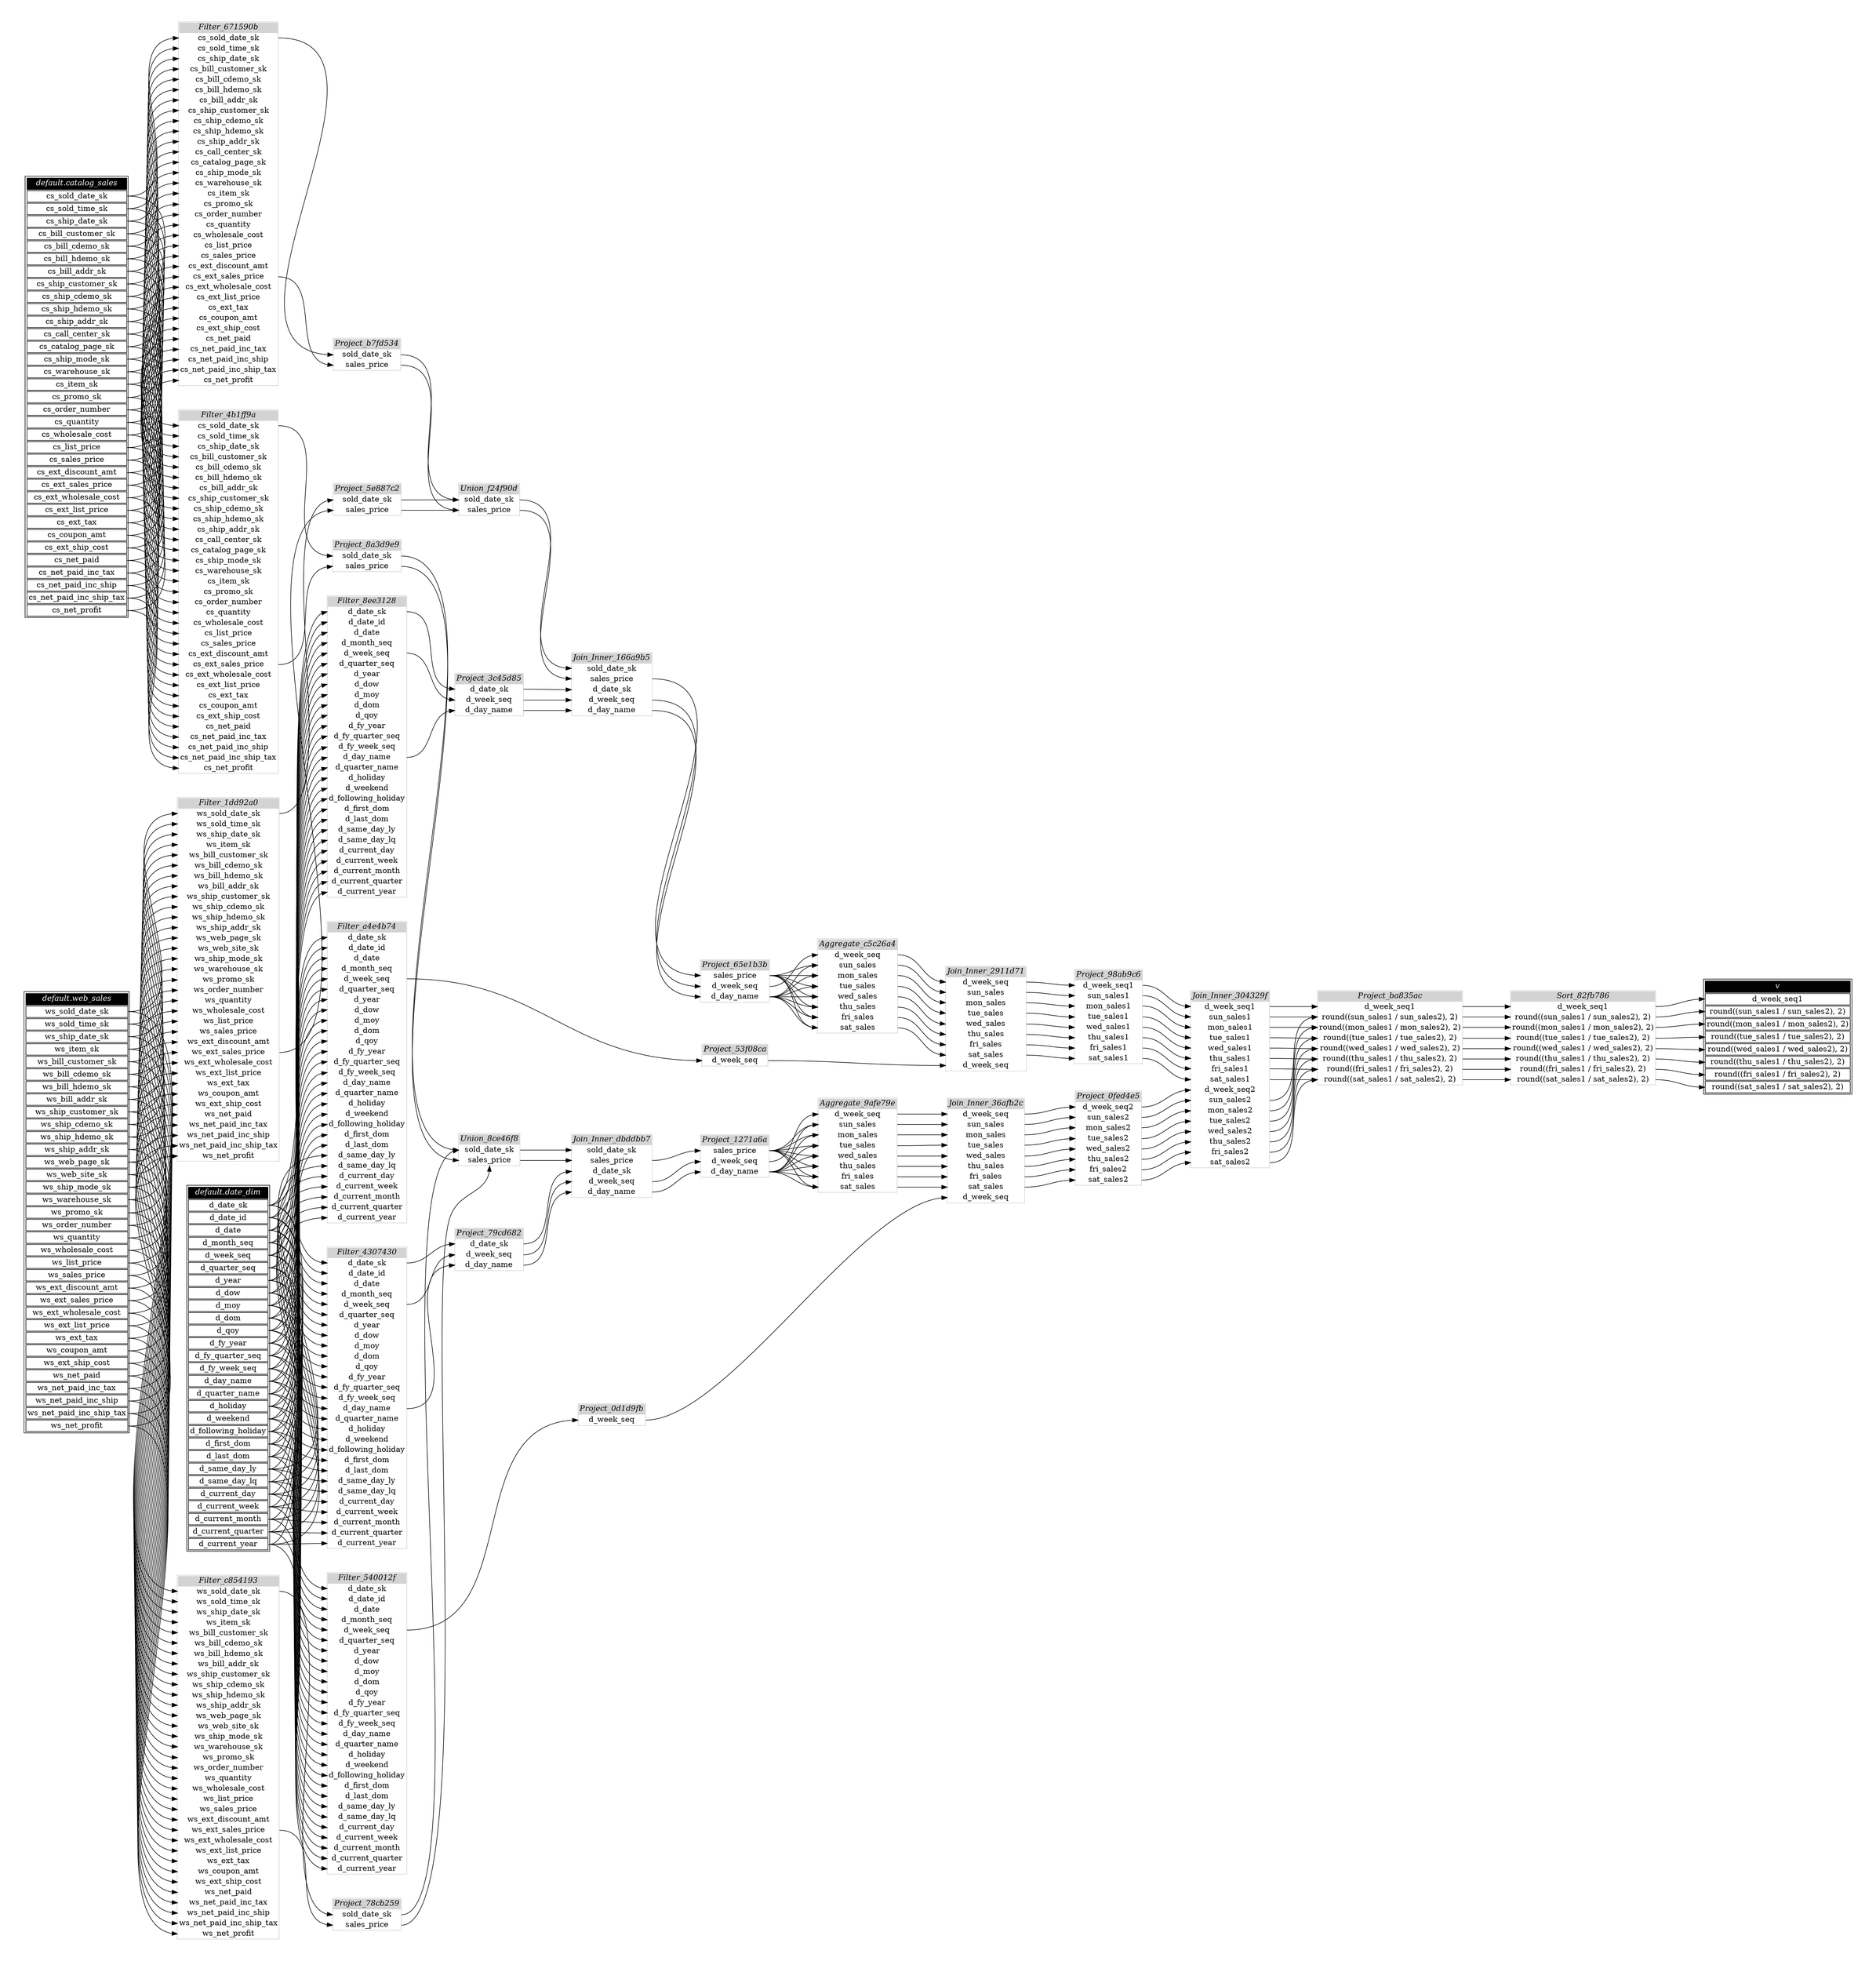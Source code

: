 // Automatically generated by TPCDSFlowTestSuite


digraph {
  graph [pad="0.5" nodesep="0.5" ranksep="1" fontname="Helvetica" rankdir=LR];
  node [shape=plaintext]

  
"Aggregate_9afe79e" [label=<
<table color="lightgray" border="1" cellborder="0" cellspacing="0">
  <tr><td bgcolor="lightgray" port="nodeName"><i>Aggregate_9afe79e</i></td></tr>
  <tr><td port="0">d_week_seq</td></tr>
<tr><td port="1">sun_sales</td></tr>
<tr><td port="2">mon_sales</td></tr>
<tr><td port="3">tue_sales</td></tr>
<tr><td port="4">wed_sales</td></tr>
<tr><td port="5">thu_sales</td></tr>
<tr><td port="6">fri_sales</td></tr>
<tr><td port="7">sat_sales</td></tr>
</table>>];
     

"Aggregate_c5c26a4" [label=<
<table color="lightgray" border="1" cellborder="0" cellspacing="0">
  <tr><td bgcolor="lightgray" port="nodeName"><i>Aggregate_c5c26a4</i></td></tr>
  <tr><td port="0">d_week_seq</td></tr>
<tr><td port="1">sun_sales</td></tr>
<tr><td port="2">mon_sales</td></tr>
<tr><td port="3">tue_sales</td></tr>
<tr><td port="4">wed_sales</td></tr>
<tr><td port="5">thu_sales</td></tr>
<tr><td port="6">fri_sales</td></tr>
<tr><td port="7">sat_sales</td></tr>
</table>>];
     

"Filter_1dd92a0" [label=<
<table color="lightgray" border="1" cellborder="0" cellspacing="0">
  <tr><td bgcolor="lightgray" port="nodeName"><i>Filter_1dd92a0</i></td></tr>
  <tr><td port="0">ws_sold_date_sk</td></tr>
<tr><td port="1">ws_sold_time_sk</td></tr>
<tr><td port="2">ws_ship_date_sk</td></tr>
<tr><td port="3">ws_item_sk</td></tr>
<tr><td port="4">ws_bill_customer_sk</td></tr>
<tr><td port="5">ws_bill_cdemo_sk</td></tr>
<tr><td port="6">ws_bill_hdemo_sk</td></tr>
<tr><td port="7">ws_bill_addr_sk</td></tr>
<tr><td port="8">ws_ship_customer_sk</td></tr>
<tr><td port="9">ws_ship_cdemo_sk</td></tr>
<tr><td port="10">ws_ship_hdemo_sk</td></tr>
<tr><td port="11">ws_ship_addr_sk</td></tr>
<tr><td port="12">ws_web_page_sk</td></tr>
<tr><td port="13">ws_web_site_sk</td></tr>
<tr><td port="14">ws_ship_mode_sk</td></tr>
<tr><td port="15">ws_warehouse_sk</td></tr>
<tr><td port="16">ws_promo_sk</td></tr>
<tr><td port="17">ws_order_number</td></tr>
<tr><td port="18">ws_quantity</td></tr>
<tr><td port="19">ws_wholesale_cost</td></tr>
<tr><td port="20">ws_list_price</td></tr>
<tr><td port="21">ws_sales_price</td></tr>
<tr><td port="22">ws_ext_discount_amt</td></tr>
<tr><td port="23">ws_ext_sales_price</td></tr>
<tr><td port="24">ws_ext_wholesale_cost</td></tr>
<tr><td port="25">ws_ext_list_price</td></tr>
<tr><td port="26">ws_ext_tax</td></tr>
<tr><td port="27">ws_coupon_amt</td></tr>
<tr><td port="28">ws_ext_ship_cost</td></tr>
<tr><td port="29">ws_net_paid</td></tr>
<tr><td port="30">ws_net_paid_inc_tax</td></tr>
<tr><td port="31">ws_net_paid_inc_ship</td></tr>
<tr><td port="32">ws_net_paid_inc_ship_tax</td></tr>
<tr><td port="33">ws_net_profit</td></tr>
</table>>];
     

"Filter_4307430" [label=<
<table color="lightgray" border="1" cellborder="0" cellspacing="0">
  <tr><td bgcolor="lightgray" port="nodeName"><i>Filter_4307430</i></td></tr>
  <tr><td port="0">d_date_sk</td></tr>
<tr><td port="1">d_date_id</td></tr>
<tr><td port="2">d_date</td></tr>
<tr><td port="3">d_month_seq</td></tr>
<tr><td port="4">d_week_seq</td></tr>
<tr><td port="5">d_quarter_seq</td></tr>
<tr><td port="6">d_year</td></tr>
<tr><td port="7">d_dow</td></tr>
<tr><td port="8">d_moy</td></tr>
<tr><td port="9">d_dom</td></tr>
<tr><td port="10">d_qoy</td></tr>
<tr><td port="11">d_fy_year</td></tr>
<tr><td port="12">d_fy_quarter_seq</td></tr>
<tr><td port="13">d_fy_week_seq</td></tr>
<tr><td port="14">d_day_name</td></tr>
<tr><td port="15">d_quarter_name</td></tr>
<tr><td port="16">d_holiday</td></tr>
<tr><td port="17">d_weekend</td></tr>
<tr><td port="18">d_following_holiday</td></tr>
<tr><td port="19">d_first_dom</td></tr>
<tr><td port="20">d_last_dom</td></tr>
<tr><td port="21">d_same_day_ly</td></tr>
<tr><td port="22">d_same_day_lq</td></tr>
<tr><td port="23">d_current_day</td></tr>
<tr><td port="24">d_current_week</td></tr>
<tr><td port="25">d_current_month</td></tr>
<tr><td port="26">d_current_quarter</td></tr>
<tr><td port="27">d_current_year</td></tr>
</table>>];
     

"Filter_4b1ff9a" [label=<
<table color="lightgray" border="1" cellborder="0" cellspacing="0">
  <tr><td bgcolor="lightgray" port="nodeName"><i>Filter_4b1ff9a</i></td></tr>
  <tr><td port="0">cs_sold_date_sk</td></tr>
<tr><td port="1">cs_sold_time_sk</td></tr>
<tr><td port="2">cs_ship_date_sk</td></tr>
<tr><td port="3">cs_bill_customer_sk</td></tr>
<tr><td port="4">cs_bill_cdemo_sk</td></tr>
<tr><td port="5">cs_bill_hdemo_sk</td></tr>
<tr><td port="6">cs_bill_addr_sk</td></tr>
<tr><td port="7">cs_ship_customer_sk</td></tr>
<tr><td port="8">cs_ship_cdemo_sk</td></tr>
<tr><td port="9">cs_ship_hdemo_sk</td></tr>
<tr><td port="10">cs_ship_addr_sk</td></tr>
<tr><td port="11">cs_call_center_sk</td></tr>
<tr><td port="12">cs_catalog_page_sk</td></tr>
<tr><td port="13">cs_ship_mode_sk</td></tr>
<tr><td port="14">cs_warehouse_sk</td></tr>
<tr><td port="15">cs_item_sk</td></tr>
<tr><td port="16">cs_promo_sk</td></tr>
<tr><td port="17">cs_order_number</td></tr>
<tr><td port="18">cs_quantity</td></tr>
<tr><td port="19">cs_wholesale_cost</td></tr>
<tr><td port="20">cs_list_price</td></tr>
<tr><td port="21">cs_sales_price</td></tr>
<tr><td port="22">cs_ext_discount_amt</td></tr>
<tr><td port="23">cs_ext_sales_price</td></tr>
<tr><td port="24">cs_ext_wholesale_cost</td></tr>
<tr><td port="25">cs_ext_list_price</td></tr>
<tr><td port="26">cs_ext_tax</td></tr>
<tr><td port="27">cs_coupon_amt</td></tr>
<tr><td port="28">cs_ext_ship_cost</td></tr>
<tr><td port="29">cs_net_paid</td></tr>
<tr><td port="30">cs_net_paid_inc_tax</td></tr>
<tr><td port="31">cs_net_paid_inc_ship</td></tr>
<tr><td port="32">cs_net_paid_inc_ship_tax</td></tr>
<tr><td port="33">cs_net_profit</td></tr>
</table>>];
     

"Filter_540012f" [label=<
<table color="lightgray" border="1" cellborder="0" cellspacing="0">
  <tr><td bgcolor="lightgray" port="nodeName"><i>Filter_540012f</i></td></tr>
  <tr><td port="0">d_date_sk</td></tr>
<tr><td port="1">d_date_id</td></tr>
<tr><td port="2">d_date</td></tr>
<tr><td port="3">d_month_seq</td></tr>
<tr><td port="4">d_week_seq</td></tr>
<tr><td port="5">d_quarter_seq</td></tr>
<tr><td port="6">d_year</td></tr>
<tr><td port="7">d_dow</td></tr>
<tr><td port="8">d_moy</td></tr>
<tr><td port="9">d_dom</td></tr>
<tr><td port="10">d_qoy</td></tr>
<tr><td port="11">d_fy_year</td></tr>
<tr><td port="12">d_fy_quarter_seq</td></tr>
<tr><td port="13">d_fy_week_seq</td></tr>
<tr><td port="14">d_day_name</td></tr>
<tr><td port="15">d_quarter_name</td></tr>
<tr><td port="16">d_holiday</td></tr>
<tr><td port="17">d_weekend</td></tr>
<tr><td port="18">d_following_holiday</td></tr>
<tr><td port="19">d_first_dom</td></tr>
<tr><td port="20">d_last_dom</td></tr>
<tr><td port="21">d_same_day_ly</td></tr>
<tr><td port="22">d_same_day_lq</td></tr>
<tr><td port="23">d_current_day</td></tr>
<tr><td port="24">d_current_week</td></tr>
<tr><td port="25">d_current_month</td></tr>
<tr><td port="26">d_current_quarter</td></tr>
<tr><td port="27">d_current_year</td></tr>
</table>>];
     

"Filter_671590b" [label=<
<table color="lightgray" border="1" cellborder="0" cellspacing="0">
  <tr><td bgcolor="lightgray" port="nodeName"><i>Filter_671590b</i></td></tr>
  <tr><td port="0">cs_sold_date_sk</td></tr>
<tr><td port="1">cs_sold_time_sk</td></tr>
<tr><td port="2">cs_ship_date_sk</td></tr>
<tr><td port="3">cs_bill_customer_sk</td></tr>
<tr><td port="4">cs_bill_cdemo_sk</td></tr>
<tr><td port="5">cs_bill_hdemo_sk</td></tr>
<tr><td port="6">cs_bill_addr_sk</td></tr>
<tr><td port="7">cs_ship_customer_sk</td></tr>
<tr><td port="8">cs_ship_cdemo_sk</td></tr>
<tr><td port="9">cs_ship_hdemo_sk</td></tr>
<tr><td port="10">cs_ship_addr_sk</td></tr>
<tr><td port="11">cs_call_center_sk</td></tr>
<tr><td port="12">cs_catalog_page_sk</td></tr>
<tr><td port="13">cs_ship_mode_sk</td></tr>
<tr><td port="14">cs_warehouse_sk</td></tr>
<tr><td port="15">cs_item_sk</td></tr>
<tr><td port="16">cs_promo_sk</td></tr>
<tr><td port="17">cs_order_number</td></tr>
<tr><td port="18">cs_quantity</td></tr>
<tr><td port="19">cs_wholesale_cost</td></tr>
<tr><td port="20">cs_list_price</td></tr>
<tr><td port="21">cs_sales_price</td></tr>
<tr><td port="22">cs_ext_discount_amt</td></tr>
<tr><td port="23">cs_ext_sales_price</td></tr>
<tr><td port="24">cs_ext_wholesale_cost</td></tr>
<tr><td port="25">cs_ext_list_price</td></tr>
<tr><td port="26">cs_ext_tax</td></tr>
<tr><td port="27">cs_coupon_amt</td></tr>
<tr><td port="28">cs_ext_ship_cost</td></tr>
<tr><td port="29">cs_net_paid</td></tr>
<tr><td port="30">cs_net_paid_inc_tax</td></tr>
<tr><td port="31">cs_net_paid_inc_ship</td></tr>
<tr><td port="32">cs_net_paid_inc_ship_tax</td></tr>
<tr><td port="33">cs_net_profit</td></tr>
</table>>];
     

"Filter_8ee3128" [label=<
<table color="lightgray" border="1" cellborder="0" cellspacing="0">
  <tr><td bgcolor="lightgray" port="nodeName"><i>Filter_8ee3128</i></td></tr>
  <tr><td port="0">d_date_sk</td></tr>
<tr><td port="1">d_date_id</td></tr>
<tr><td port="2">d_date</td></tr>
<tr><td port="3">d_month_seq</td></tr>
<tr><td port="4">d_week_seq</td></tr>
<tr><td port="5">d_quarter_seq</td></tr>
<tr><td port="6">d_year</td></tr>
<tr><td port="7">d_dow</td></tr>
<tr><td port="8">d_moy</td></tr>
<tr><td port="9">d_dom</td></tr>
<tr><td port="10">d_qoy</td></tr>
<tr><td port="11">d_fy_year</td></tr>
<tr><td port="12">d_fy_quarter_seq</td></tr>
<tr><td port="13">d_fy_week_seq</td></tr>
<tr><td port="14">d_day_name</td></tr>
<tr><td port="15">d_quarter_name</td></tr>
<tr><td port="16">d_holiday</td></tr>
<tr><td port="17">d_weekend</td></tr>
<tr><td port="18">d_following_holiday</td></tr>
<tr><td port="19">d_first_dom</td></tr>
<tr><td port="20">d_last_dom</td></tr>
<tr><td port="21">d_same_day_ly</td></tr>
<tr><td port="22">d_same_day_lq</td></tr>
<tr><td port="23">d_current_day</td></tr>
<tr><td port="24">d_current_week</td></tr>
<tr><td port="25">d_current_month</td></tr>
<tr><td port="26">d_current_quarter</td></tr>
<tr><td port="27">d_current_year</td></tr>
</table>>];
     

"Filter_a4e4b74" [label=<
<table color="lightgray" border="1" cellborder="0" cellspacing="0">
  <tr><td bgcolor="lightgray" port="nodeName"><i>Filter_a4e4b74</i></td></tr>
  <tr><td port="0">d_date_sk</td></tr>
<tr><td port="1">d_date_id</td></tr>
<tr><td port="2">d_date</td></tr>
<tr><td port="3">d_month_seq</td></tr>
<tr><td port="4">d_week_seq</td></tr>
<tr><td port="5">d_quarter_seq</td></tr>
<tr><td port="6">d_year</td></tr>
<tr><td port="7">d_dow</td></tr>
<tr><td port="8">d_moy</td></tr>
<tr><td port="9">d_dom</td></tr>
<tr><td port="10">d_qoy</td></tr>
<tr><td port="11">d_fy_year</td></tr>
<tr><td port="12">d_fy_quarter_seq</td></tr>
<tr><td port="13">d_fy_week_seq</td></tr>
<tr><td port="14">d_day_name</td></tr>
<tr><td port="15">d_quarter_name</td></tr>
<tr><td port="16">d_holiday</td></tr>
<tr><td port="17">d_weekend</td></tr>
<tr><td port="18">d_following_holiday</td></tr>
<tr><td port="19">d_first_dom</td></tr>
<tr><td port="20">d_last_dom</td></tr>
<tr><td port="21">d_same_day_ly</td></tr>
<tr><td port="22">d_same_day_lq</td></tr>
<tr><td port="23">d_current_day</td></tr>
<tr><td port="24">d_current_week</td></tr>
<tr><td port="25">d_current_month</td></tr>
<tr><td port="26">d_current_quarter</td></tr>
<tr><td port="27">d_current_year</td></tr>
</table>>];
     

"Filter_c854193" [label=<
<table color="lightgray" border="1" cellborder="0" cellspacing="0">
  <tr><td bgcolor="lightgray" port="nodeName"><i>Filter_c854193</i></td></tr>
  <tr><td port="0">ws_sold_date_sk</td></tr>
<tr><td port="1">ws_sold_time_sk</td></tr>
<tr><td port="2">ws_ship_date_sk</td></tr>
<tr><td port="3">ws_item_sk</td></tr>
<tr><td port="4">ws_bill_customer_sk</td></tr>
<tr><td port="5">ws_bill_cdemo_sk</td></tr>
<tr><td port="6">ws_bill_hdemo_sk</td></tr>
<tr><td port="7">ws_bill_addr_sk</td></tr>
<tr><td port="8">ws_ship_customer_sk</td></tr>
<tr><td port="9">ws_ship_cdemo_sk</td></tr>
<tr><td port="10">ws_ship_hdemo_sk</td></tr>
<tr><td port="11">ws_ship_addr_sk</td></tr>
<tr><td port="12">ws_web_page_sk</td></tr>
<tr><td port="13">ws_web_site_sk</td></tr>
<tr><td port="14">ws_ship_mode_sk</td></tr>
<tr><td port="15">ws_warehouse_sk</td></tr>
<tr><td port="16">ws_promo_sk</td></tr>
<tr><td port="17">ws_order_number</td></tr>
<tr><td port="18">ws_quantity</td></tr>
<tr><td port="19">ws_wholesale_cost</td></tr>
<tr><td port="20">ws_list_price</td></tr>
<tr><td port="21">ws_sales_price</td></tr>
<tr><td port="22">ws_ext_discount_amt</td></tr>
<tr><td port="23">ws_ext_sales_price</td></tr>
<tr><td port="24">ws_ext_wholesale_cost</td></tr>
<tr><td port="25">ws_ext_list_price</td></tr>
<tr><td port="26">ws_ext_tax</td></tr>
<tr><td port="27">ws_coupon_amt</td></tr>
<tr><td port="28">ws_ext_ship_cost</td></tr>
<tr><td port="29">ws_net_paid</td></tr>
<tr><td port="30">ws_net_paid_inc_tax</td></tr>
<tr><td port="31">ws_net_paid_inc_ship</td></tr>
<tr><td port="32">ws_net_paid_inc_ship_tax</td></tr>
<tr><td port="33">ws_net_profit</td></tr>
</table>>];
     

"Join_Inner_166a9b5" [label=<
<table color="lightgray" border="1" cellborder="0" cellspacing="0">
  <tr><td bgcolor="lightgray" port="nodeName"><i>Join_Inner_166a9b5</i></td></tr>
  <tr><td port="0">sold_date_sk</td></tr>
<tr><td port="1">sales_price</td></tr>
<tr><td port="2">d_date_sk</td></tr>
<tr><td port="3">d_week_seq</td></tr>
<tr><td port="4">d_day_name</td></tr>
</table>>];
     

"Join_Inner_2911d71" [label=<
<table color="lightgray" border="1" cellborder="0" cellspacing="0">
  <tr><td bgcolor="lightgray" port="nodeName"><i>Join_Inner_2911d71</i></td></tr>
  <tr><td port="0">d_week_seq</td></tr>
<tr><td port="1">sun_sales</td></tr>
<tr><td port="2">mon_sales</td></tr>
<tr><td port="3">tue_sales</td></tr>
<tr><td port="4">wed_sales</td></tr>
<tr><td port="5">thu_sales</td></tr>
<tr><td port="6">fri_sales</td></tr>
<tr><td port="7">sat_sales</td></tr>
<tr><td port="8">d_week_seq</td></tr>
</table>>];
     

"Join_Inner_304329f" [label=<
<table color="lightgray" border="1" cellborder="0" cellspacing="0">
  <tr><td bgcolor="lightgray" port="nodeName"><i>Join_Inner_304329f</i></td></tr>
  <tr><td port="0">d_week_seq1</td></tr>
<tr><td port="1">sun_sales1</td></tr>
<tr><td port="2">mon_sales1</td></tr>
<tr><td port="3">tue_sales1</td></tr>
<tr><td port="4">wed_sales1</td></tr>
<tr><td port="5">thu_sales1</td></tr>
<tr><td port="6">fri_sales1</td></tr>
<tr><td port="7">sat_sales1</td></tr>
<tr><td port="8">d_week_seq2</td></tr>
<tr><td port="9">sun_sales2</td></tr>
<tr><td port="10">mon_sales2</td></tr>
<tr><td port="11">tue_sales2</td></tr>
<tr><td port="12">wed_sales2</td></tr>
<tr><td port="13">thu_sales2</td></tr>
<tr><td port="14">fri_sales2</td></tr>
<tr><td port="15">sat_sales2</td></tr>
</table>>];
     

"Join_Inner_36afb2c" [label=<
<table color="lightgray" border="1" cellborder="0" cellspacing="0">
  <tr><td bgcolor="lightgray" port="nodeName"><i>Join_Inner_36afb2c</i></td></tr>
  <tr><td port="0">d_week_seq</td></tr>
<tr><td port="1">sun_sales</td></tr>
<tr><td port="2">mon_sales</td></tr>
<tr><td port="3">tue_sales</td></tr>
<tr><td port="4">wed_sales</td></tr>
<tr><td port="5">thu_sales</td></tr>
<tr><td port="6">fri_sales</td></tr>
<tr><td port="7">sat_sales</td></tr>
<tr><td port="8">d_week_seq</td></tr>
</table>>];
     

"Join_Inner_dbddbb7" [label=<
<table color="lightgray" border="1" cellborder="0" cellspacing="0">
  <tr><td bgcolor="lightgray" port="nodeName"><i>Join_Inner_dbddbb7</i></td></tr>
  <tr><td port="0">sold_date_sk</td></tr>
<tr><td port="1">sales_price</td></tr>
<tr><td port="2">d_date_sk</td></tr>
<tr><td port="3">d_week_seq</td></tr>
<tr><td port="4">d_day_name</td></tr>
</table>>];
     

"Project_0d1d9fb" [label=<
<table color="lightgray" border="1" cellborder="0" cellspacing="0">
  <tr><td bgcolor="lightgray" port="nodeName"><i>Project_0d1d9fb</i></td></tr>
  <tr><td port="0">d_week_seq</td></tr>
</table>>];
     

"Project_0fed4e5" [label=<
<table color="lightgray" border="1" cellborder="0" cellspacing="0">
  <tr><td bgcolor="lightgray" port="nodeName"><i>Project_0fed4e5</i></td></tr>
  <tr><td port="0">d_week_seq2</td></tr>
<tr><td port="1">sun_sales2</td></tr>
<tr><td port="2">mon_sales2</td></tr>
<tr><td port="3">tue_sales2</td></tr>
<tr><td port="4">wed_sales2</td></tr>
<tr><td port="5">thu_sales2</td></tr>
<tr><td port="6">fri_sales2</td></tr>
<tr><td port="7">sat_sales2</td></tr>
</table>>];
     

"Project_1271a6a" [label=<
<table color="lightgray" border="1" cellborder="0" cellspacing="0">
  <tr><td bgcolor="lightgray" port="nodeName"><i>Project_1271a6a</i></td></tr>
  <tr><td port="0">sales_price</td></tr>
<tr><td port="1">d_week_seq</td></tr>
<tr><td port="2">d_day_name</td></tr>
</table>>];
     

"Project_3c45d85" [label=<
<table color="lightgray" border="1" cellborder="0" cellspacing="0">
  <tr><td bgcolor="lightgray" port="nodeName"><i>Project_3c45d85</i></td></tr>
  <tr><td port="0">d_date_sk</td></tr>
<tr><td port="1">d_week_seq</td></tr>
<tr><td port="2">d_day_name</td></tr>
</table>>];
     

"Project_53f08ca" [label=<
<table color="lightgray" border="1" cellborder="0" cellspacing="0">
  <tr><td bgcolor="lightgray" port="nodeName"><i>Project_53f08ca</i></td></tr>
  <tr><td port="0">d_week_seq</td></tr>
</table>>];
     

"Project_5e887c2" [label=<
<table color="lightgray" border="1" cellborder="0" cellspacing="0">
  <tr><td bgcolor="lightgray" port="nodeName"><i>Project_5e887c2</i></td></tr>
  <tr><td port="0">sold_date_sk</td></tr>
<tr><td port="1">sales_price</td></tr>
</table>>];
     

"Project_65e1b3b" [label=<
<table color="lightgray" border="1" cellborder="0" cellspacing="0">
  <tr><td bgcolor="lightgray" port="nodeName"><i>Project_65e1b3b</i></td></tr>
  <tr><td port="0">sales_price</td></tr>
<tr><td port="1">d_week_seq</td></tr>
<tr><td port="2">d_day_name</td></tr>
</table>>];
     

"Project_78cb259" [label=<
<table color="lightgray" border="1" cellborder="0" cellspacing="0">
  <tr><td bgcolor="lightgray" port="nodeName"><i>Project_78cb259</i></td></tr>
  <tr><td port="0">sold_date_sk</td></tr>
<tr><td port="1">sales_price</td></tr>
</table>>];
     

"Project_79cd682" [label=<
<table color="lightgray" border="1" cellborder="0" cellspacing="0">
  <tr><td bgcolor="lightgray" port="nodeName"><i>Project_79cd682</i></td></tr>
  <tr><td port="0">d_date_sk</td></tr>
<tr><td port="1">d_week_seq</td></tr>
<tr><td port="2">d_day_name</td></tr>
</table>>];
     

"Project_8a3d9e9" [label=<
<table color="lightgray" border="1" cellborder="0" cellspacing="0">
  <tr><td bgcolor="lightgray" port="nodeName"><i>Project_8a3d9e9</i></td></tr>
  <tr><td port="0">sold_date_sk</td></tr>
<tr><td port="1">sales_price</td></tr>
</table>>];
     

"Project_98ab9c6" [label=<
<table color="lightgray" border="1" cellborder="0" cellspacing="0">
  <tr><td bgcolor="lightgray" port="nodeName"><i>Project_98ab9c6</i></td></tr>
  <tr><td port="0">d_week_seq1</td></tr>
<tr><td port="1">sun_sales1</td></tr>
<tr><td port="2">mon_sales1</td></tr>
<tr><td port="3">tue_sales1</td></tr>
<tr><td port="4">wed_sales1</td></tr>
<tr><td port="5">thu_sales1</td></tr>
<tr><td port="6">fri_sales1</td></tr>
<tr><td port="7">sat_sales1</td></tr>
</table>>];
     

"Project_b7fd534" [label=<
<table color="lightgray" border="1" cellborder="0" cellspacing="0">
  <tr><td bgcolor="lightgray" port="nodeName"><i>Project_b7fd534</i></td></tr>
  <tr><td port="0">sold_date_sk</td></tr>
<tr><td port="1">sales_price</td></tr>
</table>>];
     

"Project_ba835ac" [label=<
<table color="lightgray" border="1" cellborder="0" cellspacing="0">
  <tr><td bgcolor="lightgray" port="nodeName"><i>Project_ba835ac</i></td></tr>
  <tr><td port="0">d_week_seq1</td></tr>
<tr><td port="1">round((sun_sales1 / sun_sales2), 2)</td></tr>
<tr><td port="2">round((mon_sales1 / mon_sales2), 2)</td></tr>
<tr><td port="3">round((tue_sales1 / tue_sales2), 2)</td></tr>
<tr><td port="4">round((wed_sales1 / wed_sales2), 2)</td></tr>
<tr><td port="5">round((thu_sales1 / thu_sales2), 2)</td></tr>
<tr><td port="6">round((fri_sales1 / fri_sales2), 2)</td></tr>
<tr><td port="7">round((sat_sales1 / sat_sales2), 2)</td></tr>
</table>>];
     

"Sort_82fb786" [label=<
<table color="lightgray" border="1" cellborder="0" cellspacing="0">
  <tr><td bgcolor="lightgray" port="nodeName"><i>Sort_82fb786</i></td></tr>
  <tr><td port="0">d_week_seq1</td></tr>
<tr><td port="1">round((sun_sales1 / sun_sales2), 2)</td></tr>
<tr><td port="2">round((mon_sales1 / mon_sales2), 2)</td></tr>
<tr><td port="3">round((tue_sales1 / tue_sales2), 2)</td></tr>
<tr><td port="4">round((wed_sales1 / wed_sales2), 2)</td></tr>
<tr><td port="5">round((thu_sales1 / thu_sales2), 2)</td></tr>
<tr><td port="6">round((fri_sales1 / fri_sales2), 2)</td></tr>
<tr><td port="7">round((sat_sales1 / sat_sales2), 2)</td></tr>
</table>>];
     

"Union_8ce46f8" [label=<
<table color="lightgray" border="1" cellborder="0" cellspacing="0">
  <tr><td bgcolor="lightgray" port="nodeName"><i>Union_8ce46f8</i></td></tr>
  <tr><td port="0">sold_date_sk</td></tr>
<tr><td port="1">sales_price</td></tr>
</table>>];
     

"Union_f24f90d" [label=<
<table color="lightgray" border="1" cellborder="0" cellspacing="0">
  <tr><td bgcolor="lightgray" port="nodeName"><i>Union_f24f90d</i></td></tr>
  <tr><td port="0">sold_date_sk</td></tr>
<tr><td port="1">sales_price</td></tr>
</table>>];
     

"default.catalog_sales" [color="black" label=<
<table>
  <tr><td bgcolor="black" port="nodeName"><i><font color="white">default.catalog_sales</font></i></td></tr>
  <tr><td port="0">cs_sold_date_sk</td></tr>
<tr><td port="1">cs_sold_time_sk</td></tr>
<tr><td port="2">cs_ship_date_sk</td></tr>
<tr><td port="3">cs_bill_customer_sk</td></tr>
<tr><td port="4">cs_bill_cdemo_sk</td></tr>
<tr><td port="5">cs_bill_hdemo_sk</td></tr>
<tr><td port="6">cs_bill_addr_sk</td></tr>
<tr><td port="7">cs_ship_customer_sk</td></tr>
<tr><td port="8">cs_ship_cdemo_sk</td></tr>
<tr><td port="9">cs_ship_hdemo_sk</td></tr>
<tr><td port="10">cs_ship_addr_sk</td></tr>
<tr><td port="11">cs_call_center_sk</td></tr>
<tr><td port="12">cs_catalog_page_sk</td></tr>
<tr><td port="13">cs_ship_mode_sk</td></tr>
<tr><td port="14">cs_warehouse_sk</td></tr>
<tr><td port="15">cs_item_sk</td></tr>
<tr><td port="16">cs_promo_sk</td></tr>
<tr><td port="17">cs_order_number</td></tr>
<tr><td port="18">cs_quantity</td></tr>
<tr><td port="19">cs_wholesale_cost</td></tr>
<tr><td port="20">cs_list_price</td></tr>
<tr><td port="21">cs_sales_price</td></tr>
<tr><td port="22">cs_ext_discount_amt</td></tr>
<tr><td port="23">cs_ext_sales_price</td></tr>
<tr><td port="24">cs_ext_wholesale_cost</td></tr>
<tr><td port="25">cs_ext_list_price</td></tr>
<tr><td port="26">cs_ext_tax</td></tr>
<tr><td port="27">cs_coupon_amt</td></tr>
<tr><td port="28">cs_ext_ship_cost</td></tr>
<tr><td port="29">cs_net_paid</td></tr>
<tr><td port="30">cs_net_paid_inc_tax</td></tr>
<tr><td port="31">cs_net_paid_inc_ship</td></tr>
<tr><td port="32">cs_net_paid_inc_ship_tax</td></tr>
<tr><td port="33">cs_net_profit</td></tr>
</table>>];
     

"default.date_dim" [color="black" label=<
<table>
  <tr><td bgcolor="black" port="nodeName"><i><font color="white">default.date_dim</font></i></td></tr>
  <tr><td port="0">d_date_sk</td></tr>
<tr><td port="1">d_date_id</td></tr>
<tr><td port="2">d_date</td></tr>
<tr><td port="3">d_month_seq</td></tr>
<tr><td port="4">d_week_seq</td></tr>
<tr><td port="5">d_quarter_seq</td></tr>
<tr><td port="6">d_year</td></tr>
<tr><td port="7">d_dow</td></tr>
<tr><td port="8">d_moy</td></tr>
<tr><td port="9">d_dom</td></tr>
<tr><td port="10">d_qoy</td></tr>
<tr><td port="11">d_fy_year</td></tr>
<tr><td port="12">d_fy_quarter_seq</td></tr>
<tr><td port="13">d_fy_week_seq</td></tr>
<tr><td port="14">d_day_name</td></tr>
<tr><td port="15">d_quarter_name</td></tr>
<tr><td port="16">d_holiday</td></tr>
<tr><td port="17">d_weekend</td></tr>
<tr><td port="18">d_following_holiday</td></tr>
<tr><td port="19">d_first_dom</td></tr>
<tr><td port="20">d_last_dom</td></tr>
<tr><td port="21">d_same_day_ly</td></tr>
<tr><td port="22">d_same_day_lq</td></tr>
<tr><td port="23">d_current_day</td></tr>
<tr><td port="24">d_current_week</td></tr>
<tr><td port="25">d_current_month</td></tr>
<tr><td port="26">d_current_quarter</td></tr>
<tr><td port="27">d_current_year</td></tr>
</table>>];
     

"default.web_sales" [color="black" label=<
<table>
  <tr><td bgcolor="black" port="nodeName"><i><font color="white">default.web_sales</font></i></td></tr>
  <tr><td port="0">ws_sold_date_sk</td></tr>
<tr><td port="1">ws_sold_time_sk</td></tr>
<tr><td port="2">ws_ship_date_sk</td></tr>
<tr><td port="3">ws_item_sk</td></tr>
<tr><td port="4">ws_bill_customer_sk</td></tr>
<tr><td port="5">ws_bill_cdemo_sk</td></tr>
<tr><td port="6">ws_bill_hdemo_sk</td></tr>
<tr><td port="7">ws_bill_addr_sk</td></tr>
<tr><td port="8">ws_ship_customer_sk</td></tr>
<tr><td port="9">ws_ship_cdemo_sk</td></tr>
<tr><td port="10">ws_ship_hdemo_sk</td></tr>
<tr><td port="11">ws_ship_addr_sk</td></tr>
<tr><td port="12">ws_web_page_sk</td></tr>
<tr><td port="13">ws_web_site_sk</td></tr>
<tr><td port="14">ws_ship_mode_sk</td></tr>
<tr><td port="15">ws_warehouse_sk</td></tr>
<tr><td port="16">ws_promo_sk</td></tr>
<tr><td port="17">ws_order_number</td></tr>
<tr><td port="18">ws_quantity</td></tr>
<tr><td port="19">ws_wholesale_cost</td></tr>
<tr><td port="20">ws_list_price</td></tr>
<tr><td port="21">ws_sales_price</td></tr>
<tr><td port="22">ws_ext_discount_amt</td></tr>
<tr><td port="23">ws_ext_sales_price</td></tr>
<tr><td port="24">ws_ext_wholesale_cost</td></tr>
<tr><td port="25">ws_ext_list_price</td></tr>
<tr><td port="26">ws_ext_tax</td></tr>
<tr><td port="27">ws_coupon_amt</td></tr>
<tr><td port="28">ws_ext_ship_cost</td></tr>
<tr><td port="29">ws_net_paid</td></tr>
<tr><td port="30">ws_net_paid_inc_tax</td></tr>
<tr><td port="31">ws_net_paid_inc_ship</td></tr>
<tr><td port="32">ws_net_paid_inc_ship_tax</td></tr>
<tr><td port="33">ws_net_profit</td></tr>
</table>>];
     

"v" [color="black" label=<
<table>
  <tr><td bgcolor="black" port="nodeName"><i><font color="white">v</font></i></td></tr>
  <tr><td port="0">d_week_seq1</td></tr>
<tr><td port="1">round((sun_sales1 / sun_sales2), 2)</td></tr>
<tr><td port="2">round((mon_sales1 / mon_sales2), 2)</td></tr>
<tr><td port="3">round((tue_sales1 / tue_sales2), 2)</td></tr>
<tr><td port="4">round((wed_sales1 / wed_sales2), 2)</td></tr>
<tr><td port="5">round((thu_sales1 / thu_sales2), 2)</td></tr>
<tr><td port="6">round((fri_sales1 / fri_sales2), 2)</td></tr>
<tr><td port="7">round((sat_sales1 / sat_sales2), 2)</td></tr>
</table>>];
     
  "Aggregate_9afe79e":0 -> "Join_Inner_36afb2c":0;
"Aggregate_9afe79e":1 -> "Join_Inner_36afb2c":1;
"Aggregate_9afe79e":2 -> "Join_Inner_36afb2c":2;
"Aggregate_9afe79e":3 -> "Join_Inner_36afb2c":3;
"Aggregate_9afe79e":4 -> "Join_Inner_36afb2c":4;
"Aggregate_9afe79e":5 -> "Join_Inner_36afb2c":5;
"Aggregate_9afe79e":6 -> "Join_Inner_36afb2c":6;
"Aggregate_9afe79e":7 -> "Join_Inner_36afb2c":7;
"Aggregate_c5c26a4":0 -> "Join_Inner_2911d71":0;
"Aggregate_c5c26a4":1 -> "Join_Inner_2911d71":1;
"Aggregate_c5c26a4":2 -> "Join_Inner_2911d71":2;
"Aggregate_c5c26a4":3 -> "Join_Inner_2911d71":3;
"Aggregate_c5c26a4":4 -> "Join_Inner_2911d71":4;
"Aggregate_c5c26a4":5 -> "Join_Inner_2911d71":5;
"Aggregate_c5c26a4":6 -> "Join_Inner_2911d71":6;
"Aggregate_c5c26a4":7 -> "Join_Inner_2911d71":7;
"Filter_1dd92a0":0 -> "Project_5e887c2":0;
"Filter_1dd92a0":23 -> "Project_5e887c2":1;
"Filter_4307430":0 -> "Project_79cd682":0;
"Filter_4307430":14 -> "Project_79cd682":2;
"Filter_4307430":4 -> "Project_79cd682":1;
"Filter_4b1ff9a":0 -> "Project_8a3d9e9":0;
"Filter_4b1ff9a":23 -> "Project_8a3d9e9":1;
"Filter_540012f":4 -> "Project_0d1d9fb":0;
"Filter_671590b":0 -> "Project_b7fd534":0;
"Filter_671590b":23 -> "Project_b7fd534":1;
"Filter_8ee3128":0 -> "Project_3c45d85":0;
"Filter_8ee3128":14 -> "Project_3c45d85":2;
"Filter_8ee3128":4 -> "Project_3c45d85":1;
"Filter_a4e4b74":4 -> "Project_53f08ca":0;
"Filter_c854193":0 -> "Project_78cb259":0;
"Filter_c854193":23 -> "Project_78cb259":1;
"Join_Inner_166a9b5":1 -> "Project_65e1b3b":0;
"Join_Inner_166a9b5":3 -> "Project_65e1b3b":1;
"Join_Inner_166a9b5":4 -> "Project_65e1b3b":2;
"Join_Inner_2911d71":0 -> "Project_98ab9c6":0;
"Join_Inner_2911d71":1 -> "Project_98ab9c6":1;
"Join_Inner_2911d71":2 -> "Project_98ab9c6":2;
"Join_Inner_2911d71":3 -> "Project_98ab9c6":3;
"Join_Inner_2911d71":4 -> "Project_98ab9c6":4;
"Join_Inner_2911d71":5 -> "Project_98ab9c6":5;
"Join_Inner_2911d71":6 -> "Project_98ab9c6":6;
"Join_Inner_2911d71":7 -> "Project_98ab9c6":7;
"Join_Inner_304329f":0 -> "Project_ba835ac":0;
"Join_Inner_304329f":1 -> "Project_ba835ac":1;
"Join_Inner_304329f":10 -> "Project_ba835ac":2;
"Join_Inner_304329f":11 -> "Project_ba835ac":3;
"Join_Inner_304329f":12 -> "Project_ba835ac":4;
"Join_Inner_304329f":13 -> "Project_ba835ac":5;
"Join_Inner_304329f":14 -> "Project_ba835ac":6;
"Join_Inner_304329f":15 -> "Project_ba835ac":7;
"Join_Inner_304329f":2 -> "Project_ba835ac":2;
"Join_Inner_304329f":3 -> "Project_ba835ac":3;
"Join_Inner_304329f":4 -> "Project_ba835ac":4;
"Join_Inner_304329f":5 -> "Project_ba835ac":5;
"Join_Inner_304329f":6 -> "Project_ba835ac":6;
"Join_Inner_304329f":7 -> "Project_ba835ac":7;
"Join_Inner_304329f":9 -> "Project_ba835ac":1;
"Join_Inner_36afb2c":0 -> "Project_0fed4e5":0;
"Join_Inner_36afb2c":1 -> "Project_0fed4e5":1;
"Join_Inner_36afb2c":2 -> "Project_0fed4e5":2;
"Join_Inner_36afb2c":3 -> "Project_0fed4e5":3;
"Join_Inner_36afb2c":4 -> "Project_0fed4e5":4;
"Join_Inner_36afb2c":5 -> "Project_0fed4e5":5;
"Join_Inner_36afb2c":6 -> "Project_0fed4e5":6;
"Join_Inner_36afb2c":7 -> "Project_0fed4e5":7;
"Join_Inner_dbddbb7":1 -> "Project_1271a6a":0;
"Join_Inner_dbddbb7":3 -> "Project_1271a6a":1;
"Join_Inner_dbddbb7":4 -> "Project_1271a6a":2;
"Project_0d1d9fb":0 -> "Join_Inner_36afb2c":8;
"Project_0fed4e5":0 -> "Join_Inner_304329f":8;
"Project_0fed4e5":1 -> "Join_Inner_304329f":9;
"Project_0fed4e5":2 -> "Join_Inner_304329f":10;
"Project_0fed4e5":3 -> "Join_Inner_304329f":11;
"Project_0fed4e5":4 -> "Join_Inner_304329f":12;
"Project_0fed4e5":5 -> "Join_Inner_304329f":13;
"Project_0fed4e5":6 -> "Join_Inner_304329f":14;
"Project_0fed4e5":7 -> "Join_Inner_304329f":15;
"Project_1271a6a":0 -> "Aggregate_9afe79e":1;
"Project_1271a6a":0 -> "Aggregate_9afe79e":2;
"Project_1271a6a":0 -> "Aggregate_9afe79e":3;
"Project_1271a6a":0 -> "Aggregate_9afe79e":4;
"Project_1271a6a":0 -> "Aggregate_9afe79e":5;
"Project_1271a6a":0 -> "Aggregate_9afe79e":6;
"Project_1271a6a":0 -> "Aggregate_9afe79e":7;
"Project_1271a6a":1 -> "Aggregate_9afe79e":0;
"Project_1271a6a":2 -> "Aggregate_9afe79e":1;
"Project_1271a6a":2 -> "Aggregate_9afe79e":2;
"Project_1271a6a":2 -> "Aggregate_9afe79e":3;
"Project_1271a6a":2 -> "Aggregate_9afe79e":4;
"Project_1271a6a":2 -> "Aggregate_9afe79e":5;
"Project_1271a6a":2 -> "Aggregate_9afe79e":6;
"Project_1271a6a":2 -> "Aggregate_9afe79e":7;
"Project_3c45d85":0 -> "Join_Inner_166a9b5":2;
"Project_3c45d85":1 -> "Join_Inner_166a9b5":3;
"Project_3c45d85":2 -> "Join_Inner_166a9b5":4;
"Project_53f08ca":0 -> "Join_Inner_2911d71":8;
"Project_5e887c2":0 -> "Union_f24f90d":0;
"Project_5e887c2":1 -> "Union_f24f90d":1;
"Project_65e1b3b":0 -> "Aggregate_c5c26a4":1;
"Project_65e1b3b":0 -> "Aggregate_c5c26a4":2;
"Project_65e1b3b":0 -> "Aggregate_c5c26a4":3;
"Project_65e1b3b":0 -> "Aggregate_c5c26a4":4;
"Project_65e1b3b":0 -> "Aggregate_c5c26a4":5;
"Project_65e1b3b":0 -> "Aggregate_c5c26a4":6;
"Project_65e1b3b":0 -> "Aggregate_c5c26a4":7;
"Project_65e1b3b":1 -> "Aggregate_c5c26a4":0;
"Project_65e1b3b":2 -> "Aggregate_c5c26a4":1;
"Project_65e1b3b":2 -> "Aggregate_c5c26a4":2;
"Project_65e1b3b":2 -> "Aggregate_c5c26a4":3;
"Project_65e1b3b":2 -> "Aggregate_c5c26a4":4;
"Project_65e1b3b":2 -> "Aggregate_c5c26a4":5;
"Project_65e1b3b":2 -> "Aggregate_c5c26a4":6;
"Project_65e1b3b":2 -> "Aggregate_c5c26a4":7;
"Project_78cb259":0 -> "Union_8ce46f8":0;
"Project_78cb259":1 -> "Union_8ce46f8":1;
"Project_79cd682":0 -> "Join_Inner_dbddbb7":2;
"Project_79cd682":1 -> "Join_Inner_dbddbb7":3;
"Project_79cd682":2 -> "Join_Inner_dbddbb7":4;
"Project_8a3d9e9":0 -> "Union_8ce46f8":0;
"Project_8a3d9e9":1 -> "Union_8ce46f8":1;
"Project_98ab9c6":0 -> "Join_Inner_304329f":0;
"Project_98ab9c6":1 -> "Join_Inner_304329f":1;
"Project_98ab9c6":2 -> "Join_Inner_304329f":2;
"Project_98ab9c6":3 -> "Join_Inner_304329f":3;
"Project_98ab9c6":4 -> "Join_Inner_304329f":4;
"Project_98ab9c6":5 -> "Join_Inner_304329f":5;
"Project_98ab9c6":6 -> "Join_Inner_304329f":6;
"Project_98ab9c6":7 -> "Join_Inner_304329f":7;
"Project_b7fd534":0 -> "Union_f24f90d":0;
"Project_b7fd534":1 -> "Union_f24f90d":1;
"Project_ba835ac":0 -> "Sort_82fb786":0;
"Project_ba835ac":1 -> "Sort_82fb786":1;
"Project_ba835ac":2 -> "Sort_82fb786":2;
"Project_ba835ac":3 -> "Sort_82fb786":3;
"Project_ba835ac":4 -> "Sort_82fb786":4;
"Project_ba835ac":5 -> "Sort_82fb786":5;
"Project_ba835ac":6 -> "Sort_82fb786":6;
"Project_ba835ac":7 -> "Sort_82fb786":7;
"Sort_82fb786":0 -> "v":0;
"Sort_82fb786":1 -> "v":1;
"Sort_82fb786":2 -> "v":2;
"Sort_82fb786":3 -> "v":3;
"Sort_82fb786":4 -> "v":4;
"Sort_82fb786":5 -> "v":5;
"Sort_82fb786":6 -> "v":6;
"Sort_82fb786":7 -> "v":7;
"Union_8ce46f8":0 -> "Join_Inner_dbddbb7":0;
"Union_8ce46f8":1 -> "Join_Inner_dbddbb7":1;
"Union_f24f90d":0 -> "Join_Inner_166a9b5":0;
"Union_f24f90d":1 -> "Join_Inner_166a9b5":1;
"default.catalog_sales":0 -> "Filter_4b1ff9a":0;
"default.catalog_sales":0 -> "Filter_671590b":0;
"default.catalog_sales":1 -> "Filter_4b1ff9a":1;
"default.catalog_sales":1 -> "Filter_671590b":1;
"default.catalog_sales":10 -> "Filter_4b1ff9a":10;
"default.catalog_sales":10 -> "Filter_671590b":10;
"default.catalog_sales":11 -> "Filter_4b1ff9a":11;
"default.catalog_sales":11 -> "Filter_671590b":11;
"default.catalog_sales":12 -> "Filter_4b1ff9a":12;
"default.catalog_sales":12 -> "Filter_671590b":12;
"default.catalog_sales":13 -> "Filter_4b1ff9a":13;
"default.catalog_sales":13 -> "Filter_671590b":13;
"default.catalog_sales":14 -> "Filter_4b1ff9a":14;
"default.catalog_sales":14 -> "Filter_671590b":14;
"default.catalog_sales":15 -> "Filter_4b1ff9a":15;
"default.catalog_sales":15 -> "Filter_671590b":15;
"default.catalog_sales":16 -> "Filter_4b1ff9a":16;
"default.catalog_sales":16 -> "Filter_671590b":16;
"default.catalog_sales":17 -> "Filter_4b1ff9a":17;
"default.catalog_sales":17 -> "Filter_671590b":17;
"default.catalog_sales":18 -> "Filter_4b1ff9a":18;
"default.catalog_sales":18 -> "Filter_671590b":18;
"default.catalog_sales":19 -> "Filter_4b1ff9a":19;
"default.catalog_sales":19 -> "Filter_671590b":19;
"default.catalog_sales":2 -> "Filter_4b1ff9a":2;
"default.catalog_sales":2 -> "Filter_671590b":2;
"default.catalog_sales":20 -> "Filter_4b1ff9a":20;
"default.catalog_sales":20 -> "Filter_671590b":20;
"default.catalog_sales":21 -> "Filter_4b1ff9a":21;
"default.catalog_sales":21 -> "Filter_671590b":21;
"default.catalog_sales":22 -> "Filter_4b1ff9a":22;
"default.catalog_sales":22 -> "Filter_671590b":22;
"default.catalog_sales":23 -> "Filter_4b1ff9a":23;
"default.catalog_sales":23 -> "Filter_671590b":23;
"default.catalog_sales":24 -> "Filter_4b1ff9a":24;
"default.catalog_sales":24 -> "Filter_671590b":24;
"default.catalog_sales":25 -> "Filter_4b1ff9a":25;
"default.catalog_sales":25 -> "Filter_671590b":25;
"default.catalog_sales":26 -> "Filter_4b1ff9a":26;
"default.catalog_sales":26 -> "Filter_671590b":26;
"default.catalog_sales":27 -> "Filter_4b1ff9a":27;
"default.catalog_sales":27 -> "Filter_671590b":27;
"default.catalog_sales":28 -> "Filter_4b1ff9a":28;
"default.catalog_sales":28 -> "Filter_671590b":28;
"default.catalog_sales":29 -> "Filter_4b1ff9a":29;
"default.catalog_sales":29 -> "Filter_671590b":29;
"default.catalog_sales":3 -> "Filter_4b1ff9a":3;
"default.catalog_sales":3 -> "Filter_671590b":3;
"default.catalog_sales":30 -> "Filter_4b1ff9a":30;
"default.catalog_sales":30 -> "Filter_671590b":30;
"default.catalog_sales":31 -> "Filter_4b1ff9a":31;
"default.catalog_sales":31 -> "Filter_671590b":31;
"default.catalog_sales":32 -> "Filter_4b1ff9a":32;
"default.catalog_sales":32 -> "Filter_671590b":32;
"default.catalog_sales":33 -> "Filter_4b1ff9a":33;
"default.catalog_sales":33 -> "Filter_671590b":33;
"default.catalog_sales":4 -> "Filter_4b1ff9a":4;
"default.catalog_sales":4 -> "Filter_671590b":4;
"default.catalog_sales":5 -> "Filter_4b1ff9a":5;
"default.catalog_sales":5 -> "Filter_671590b":5;
"default.catalog_sales":6 -> "Filter_4b1ff9a":6;
"default.catalog_sales":6 -> "Filter_671590b":6;
"default.catalog_sales":7 -> "Filter_4b1ff9a":7;
"default.catalog_sales":7 -> "Filter_671590b":7;
"default.catalog_sales":8 -> "Filter_4b1ff9a":8;
"default.catalog_sales":8 -> "Filter_671590b":8;
"default.catalog_sales":9 -> "Filter_4b1ff9a":9;
"default.catalog_sales":9 -> "Filter_671590b":9;
"default.date_dim":0 -> "Filter_4307430":0;
"default.date_dim":0 -> "Filter_540012f":0;
"default.date_dim":0 -> "Filter_8ee3128":0;
"default.date_dim":0 -> "Filter_a4e4b74":0;
"default.date_dim":1 -> "Filter_4307430":1;
"default.date_dim":1 -> "Filter_540012f":1;
"default.date_dim":1 -> "Filter_8ee3128":1;
"default.date_dim":1 -> "Filter_a4e4b74":1;
"default.date_dim":10 -> "Filter_4307430":10;
"default.date_dim":10 -> "Filter_540012f":10;
"default.date_dim":10 -> "Filter_8ee3128":10;
"default.date_dim":10 -> "Filter_a4e4b74":10;
"default.date_dim":11 -> "Filter_4307430":11;
"default.date_dim":11 -> "Filter_540012f":11;
"default.date_dim":11 -> "Filter_8ee3128":11;
"default.date_dim":11 -> "Filter_a4e4b74":11;
"default.date_dim":12 -> "Filter_4307430":12;
"default.date_dim":12 -> "Filter_540012f":12;
"default.date_dim":12 -> "Filter_8ee3128":12;
"default.date_dim":12 -> "Filter_a4e4b74":12;
"default.date_dim":13 -> "Filter_4307430":13;
"default.date_dim":13 -> "Filter_540012f":13;
"default.date_dim":13 -> "Filter_8ee3128":13;
"default.date_dim":13 -> "Filter_a4e4b74":13;
"default.date_dim":14 -> "Filter_4307430":14;
"default.date_dim":14 -> "Filter_540012f":14;
"default.date_dim":14 -> "Filter_8ee3128":14;
"default.date_dim":14 -> "Filter_a4e4b74":14;
"default.date_dim":15 -> "Filter_4307430":15;
"default.date_dim":15 -> "Filter_540012f":15;
"default.date_dim":15 -> "Filter_8ee3128":15;
"default.date_dim":15 -> "Filter_a4e4b74":15;
"default.date_dim":16 -> "Filter_4307430":16;
"default.date_dim":16 -> "Filter_540012f":16;
"default.date_dim":16 -> "Filter_8ee3128":16;
"default.date_dim":16 -> "Filter_a4e4b74":16;
"default.date_dim":17 -> "Filter_4307430":17;
"default.date_dim":17 -> "Filter_540012f":17;
"default.date_dim":17 -> "Filter_8ee3128":17;
"default.date_dim":17 -> "Filter_a4e4b74":17;
"default.date_dim":18 -> "Filter_4307430":18;
"default.date_dim":18 -> "Filter_540012f":18;
"default.date_dim":18 -> "Filter_8ee3128":18;
"default.date_dim":18 -> "Filter_a4e4b74":18;
"default.date_dim":19 -> "Filter_4307430":19;
"default.date_dim":19 -> "Filter_540012f":19;
"default.date_dim":19 -> "Filter_8ee3128":19;
"default.date_dim":19 -> "Filter_a4e4b74":19;
"default.date_dim":2 -> "Filter_4307430":2;
"default.date_dim":2 -> "Filter_540012f":2;
"default.date_dim":2 -> "Filter_8ee3128":2;
"default.date_dim":2 -> "Filter_a4e4b74":2;
"default.date_dim":20 -> "Filter_4307430":20;
"default.date_dim":20 -> "Filter_540012f":20;
"default.date_dim":20 -> "Filter_8ee3128":20;
"default.date_dim":20 -> "Filter_a4e4b74":20;
"default.date_dim":21 -> "Filter_4307430":21;
"default.date_dim":21 -> "Filter_540012f":21;
"default.date_dim":21 -> "Filter_8ee3128":21;
"default.date_dim":21 -> "Filter_a4e4b74":21;
"default.date_dim":22 -> "Filter_4307430":22;
"default.date_dim":22 -> "Filter_540012f":22;
"default.date_dim":22 -> "Filter_8ee3128":22;
"default.date_dim":22 -> "Filter_a4e4b74":22;
"default.date_dim":23 -> "Filter_4307430":23;
"default.date_dim":23 -> "Filter_540012f":23;
"default.date_dim":23 -> "Filter_8ee3128":23;
"default.date_dim":23 -> "Filter_a4e4b74":23;
"default.date_dim":24 -> "Filter_4307430":24;
"default.date_dim":24 -> "Filter_540012f":24;
"default.date_dim":24 -> "Filter_8ee3128":24;
"default.date_dim":24 -> "Filter_a4e4b74":24;
"default.date_dim":25 -> "Filter_4307430":25;
"default.date_dim":25 -> "Filter_540012f":25;
"default.date_dim":25 -> "Filter_8ee3128":25;
"default.date_dim":25 -> "Filter_a4e4b74":25;
"default.date_dim":26 -> "Filter_4307430":26;
"default.date_dim":26 -> "Filter_540012f":26;
"default.date_dim":26 -> "Filter_8ee3128":26;
"default.date_dim":26 -> "Filter_a4e4b74":26;
"default.date_dim":27 -> "Filter_4307430":27;
"default.date_dim":27 -> "Filter_540012f":27;
"default.date_dim":27 -> "Filter_8ee3128":27;
"default.date_dim":27 -> "Filter_a4e4b74":27;
"default.date_dim":3 -> "Filter_4307430":3;
"default.date_dim":3 -> "Filter_540012f":3;
"default.date_dim":3 -> "Filter_8ee3128":3;
"default.date_dim":3 -> "Filter_a4e4b74":3;
"default.date_dim":4 -> "Filter_4307430":4;
"default.date_dim":4 -> "Filter_540012f":4;
"default.date_dim":4 -> "Filter_8ee3128":4;
"default.date_dim":4 -> "Filter_a4e4b74":4;
"default.date_dim":5 -> "Filter_4307430":5;
"default.date_dim":5 -> "Filter_540012f":5;
"default.date_dim":5 -> "Filter_8ee3128":5;
"default.date_dim":5 -> "Filter_a4e4b74":5;
"default.date_dim":6 -> "Filter_4307430":6;
"default.date_dim":6 -> "Filter_540012f":6;
"default.date_dim":6 -> "Filter_8ee3128":6;
"default.date_dim":6 -> "Filter_a4e4b74":6;
"default.date_dim":7 -> "Filter_4307430":7;
"default.date_dim":7 -> "Filter_540012f":7;
"default.date_dim":7 -> "Filter_8ee3128":7;
"default.date_dim":7 -> "Filter_a4e4b74":7;
"default.date_dim":8 -> "Filter_4307430":8;
"default.date_dim":8 -> "Filter_540012f":8;
"default.date_dim":8 -> "Filter_8ee3128":8;
"default.date_dim":8 -> "Filter_a4e4b74":8;
"default.date_dim":9 -> "Filter_4307430":9;
"default.date_dim":9 -> "Filter_540012f":9;
"default.date_dim":9 -> "Filter_8ee3128":9;
"default.date_dim":9 -> "Filter_a4e4b74":9;
"default.web_sales":0 -> "Filter_1dd92a0":0;
"default.web_sales":0 -> "Filter_c854193":0;
"default.web_sales":1 -> "Filter_1dd92a0":1;
"default.web_sales":1 -> "Filter_c854193":1;
"default.web_sales":10 -> "Filter_1dd92a0":10;
"default.web_sales":10 -> "Filter_c854193":10;
"default.web_sales":11 -> "Filter_1dd92a0":11;
"default.web_sales":11 -> "Filter_c854193":11;
"default.web_sales":12 -> "Filter_1dd92a0":12;
"default.web_sales":12 -> "Filter_c854193":12;
"default.web_sales":13 -> "Filter_1dd92a0":13;
"default.web_sales":13 -> "Filter_c854193":13;
"default.web_sales":14 -> "Filter_1dd92a0":14;
"default.web_sales":14 -> "Filter_c854193":14;
"default.web_sales":15 -> "Filter_1dd92a0":15;
"default.web_sales":15 -> "Filter_c854193":15;
"default.web_sales":16 -> "Filter_1dd92a0":16;
"default.web_sales":16 -> "Filter_c854193":16;
"default.web_sales":17 -> "Filter_1dd92a0":17;
"default.web_sales":17 -> "Filter_c854193":17;
"default.web_sales":18 -> "Filter_1dd92a0":18;
"default.web_sales":18 -> "Filter_c854193":18;
"default.web_sales":19 -> "Filter_1dd92a0":19;
"default.web_sales":19 -> "Filter_c854193":19;
"default.web_sales":2 -> "Filter_1dd92a0":2;
"default.web_sales":2 -> "Filter_c854193":2;
"default.web_sales":20 -> "Filter_1dd92a0":20;
"default.web_sales":20 -> "Filter_c854193":20;
"default.web_sales":21 -> "Filter_1dd92a0":21;
"default.web_sales":21 -> "Filter_c854193":21;
"default.web_sales":22 -> "Filter_1dd92a0":22;
"default.web_sales":22 -> "Filter_c854193":22;
"default.web_sales":23 -> "Filter_1dd92a0":23;
"default.web_sales":23 -> "Filter_c854193":23;
"default.web_sales":24 -> "Filter_1dd92a0":24;
"default.web_sales":24 -> "Filter_c854193":24;
"default.web_sales":25 -> "Filter_1dd92a0":25;
"default.web_sales":25 -> "Filter_c854193":25;
"default.web_sales":26 -> "Filter_1dd92a0":26;
"default.web_sales":26 -> "Filter_c854193":26;
"default.web_sales":27 -> "Filter_1dd92a0":27;
"default.web_sales":27 -> "Filter_c854193":27;
"default.web_sales":28 -> "Filter_1dd92a0":28;
"default.web_sales":28 -> "Filter_c854193":28;
"default.web_sales":29 -> "Filter_1dd92a0":29;
"default.web_sales":29 -> "Filter_c854193":29;
"default.web_sales":3 -> "Filter_1dd92a0":3;
"default.web_sales":3 -> "Filter_c854193":3;
"default.web_sales":30 -> "Filter_1dd92a0":30;
"default.web_sales":30 -> "Filter_c854193":30;
"default.web_sales":31 -> "Filter_1dd92a0":31;
"default.web_sales":31 -> "Filter_c854193":31;
"default.web_sales":32 -> "Filter_1dd92a0":32;
"default.web_sales":32 -> "Filter_c854193":32;
"default.web_sales":33 -> "Filter_1dd92a0":33;
"default.web_sales":33 -> "Filter_c854193":33;
"default.web_sales":4 -> "Filter_1dd92a0":4;
"default.web_sales":4 -> "Filter_c854193":4;
"default.web_sales":5 -> "Filter_1dd92a0":5;
"default.web_sales":5 -> "Filter_c854193":5;
"default.web_sales":6 -> "Filter_1dd92a0":6;
"default.web_sales":6 -> "Filter_c854193":6;
"default.web_sales":7 -> "Filter_1dd92a0":7;
"default.web_sales":7 -> "Filter_c854193":7;
"default.web_sales":8 -> "Filter_1dd92a0":8;
"default.web_sales":8 -> "Filter_c854193":8;
"default.web_sales":9 -> "Filter_1dd92a0":9;
"default.web_sales":9 -> "Filter_c854193":9;
}
       